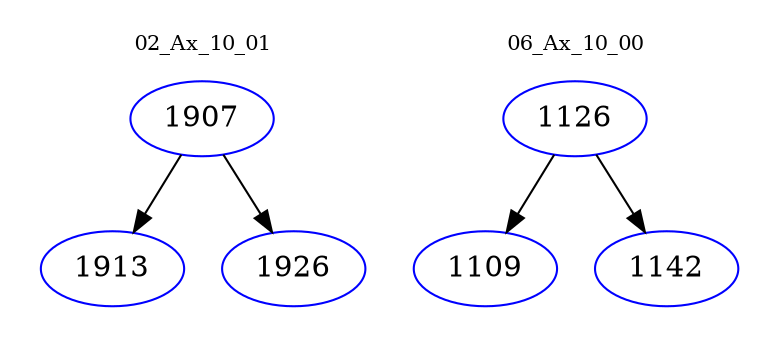 digraph{
subgraph cluster_0 {
color = white
label = "02_Ax_10_01";
fontsize=10;
T0_1907 [label="1907", color="blue"]
T0_1907 -> T0_1913 [color="black"]
T0_1913 [label="1913", color="blue"]
T0_1907 -> T0_1926 [color="black"]
T0_1926 [label="1926", color="blue"]
}
subgraph cluster_1 {
color = white
label = "06_Ax_10_00";
fontsize=10;
T1_1126 [label="1126", color="blue"]
T1_1126 -> T1_1109 [color="black"]
T1_1109 [label="1109", color="blue"]
T1_1126 -> T1_1142 [color="black"]
T1_1142 [label="1142", color="blue"]
}
}
